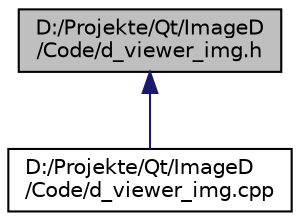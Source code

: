 digraph "D:/Projekte/Qt/ImageD/Code/d_viewer_img.h"
{
 // LATEX_PDF_SIZE
  edge [fontname="Helvetica",fontsize="10",labelfontname="Helvetica",labelfontsize="10"];
  node [fontname="Helvetica",fontsize="10",shape=record];
  Node1 [label="D:/Projekte/Qt/ImageD\l/Code/d_viewer_img.h",height=0.2,width=0.4,color="black", fillcolor="grey75", style="filled", fontcolor="black",tooltip=" "];
  Node1 -> Node2 [dir="back",color="midnightblue",fontsize="10",style="solid"];
  Node2 [label="D:/Projekte/Qt/ImageD\l/Code/d_viewer_img.cpp",height=0.2,width=0.4,color="black", fillcolor="white", style="filled",URL="$d__viewer__img_8cpp.html",tooltip=" "];
}
